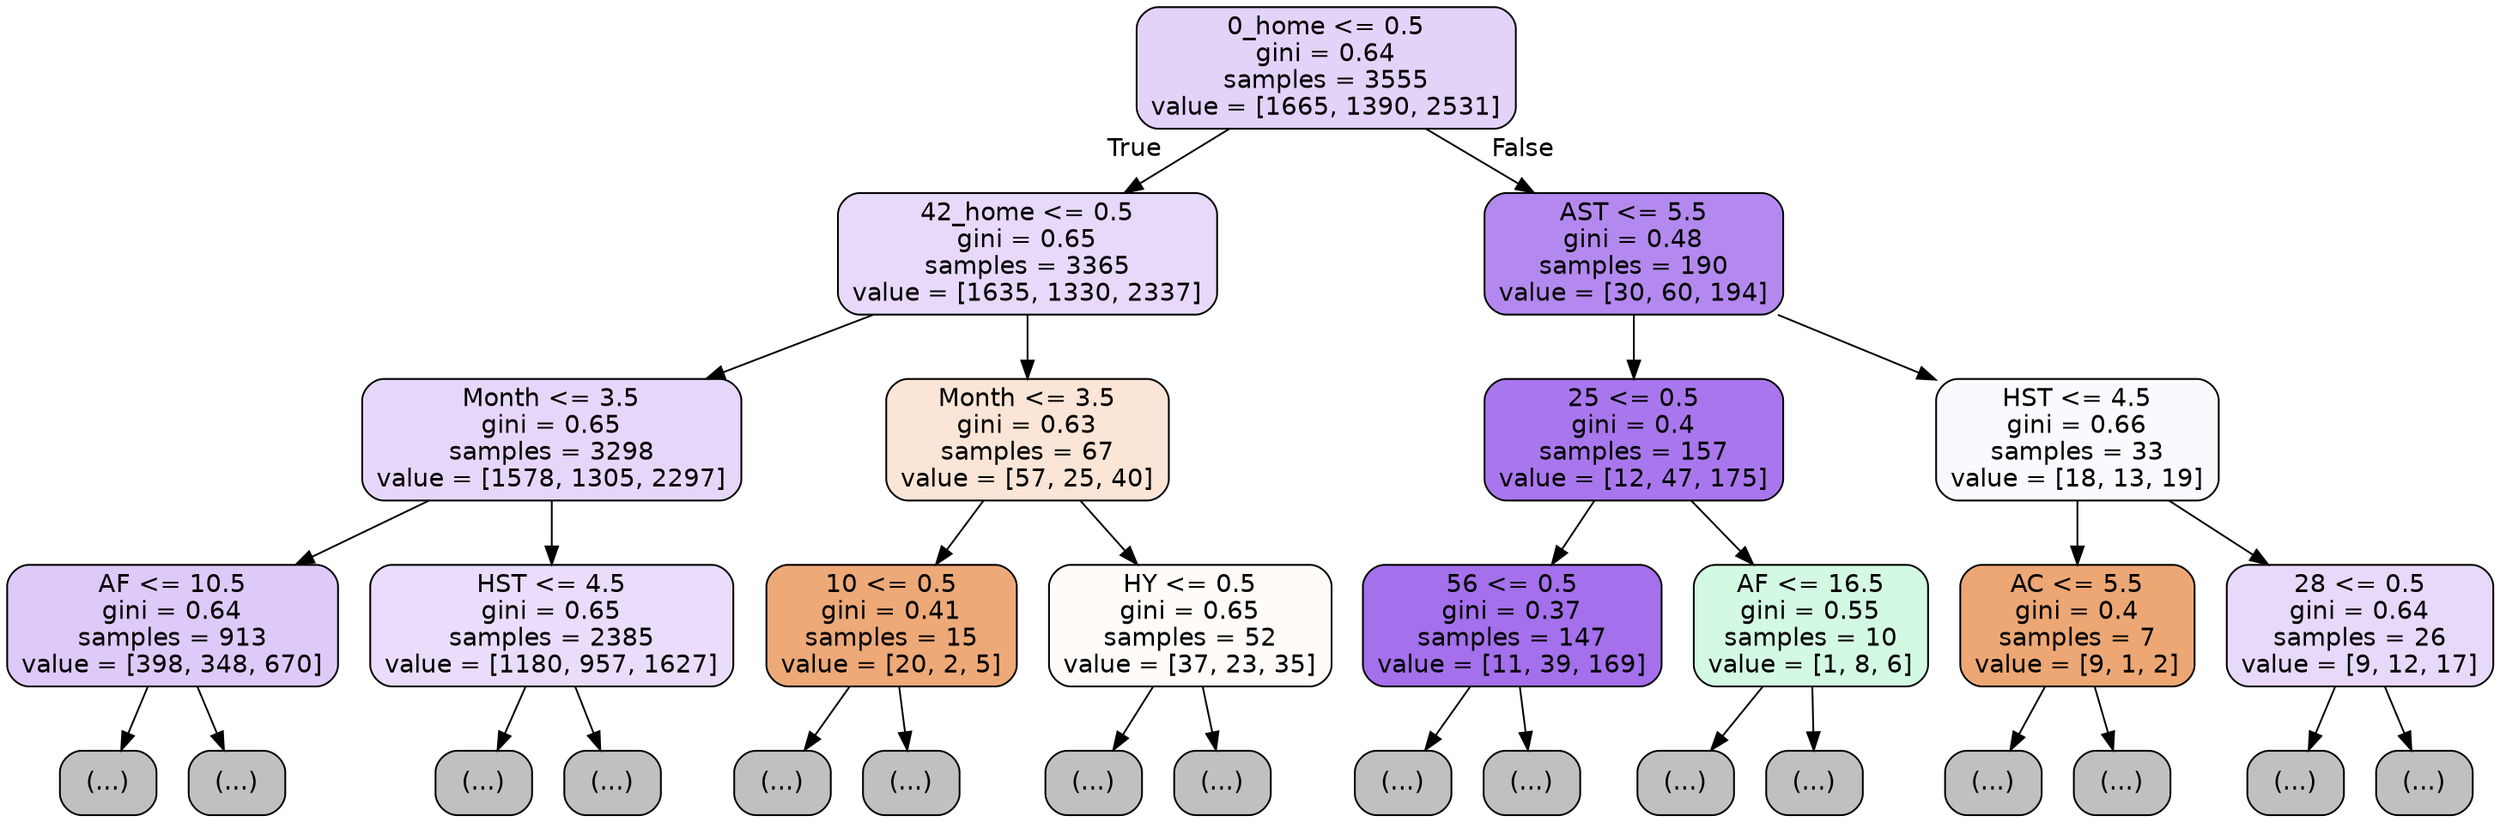 digraph Tree {
node [shape=box, style="filled, rounded", color="black", fontname="helvetica"] ;
edge [fontname="helvetica"] ;
0 [label="0_home <= 0.5\ngini = 0.64\nsamples = 3555\nvalue = [1665, 1390, 2531]", fillcolor="#e3d3f9"] ;
1 [label="42_home <= 0.5\ngini = 0.65\nsamples = 3365\nvalue = [1635, 1330, 2337]", fillcolor="#e7d9fa"] ;
0 -> 1 [labeldistance=2.5, labelangle=45, headlabel="True"] ;
2 [label="Month <= 3.5\ngini = 0.65\nsamples = 3298\nvalue = [1578, 1305, 2297]", fillcolor="#e6d7fa"] ;
1 -> 2 ;
3 [label="AF <= 10.5\ngini = 0.64\nsamples = 913\nvalue = [398, 348, 670]", fillcolor="#ddcaf8"] ;
2 -> 3 ;
4 [label="(...)", fillcolor="#C0C0C0"] ;
3 -> 4 ;
419 [label="(...)", fillcolor="#C0C0C0"] ;
3 -> 419 ;
1072 [label="HST <= 4.5\ngini = 0.65\nsamples = 2385\nvalue = [1180, 957, 1627]", fillcolor="#e9ddfb"] ;
2 -> 1072 ;
1073 [label="(...)", fillcolor="#C0C0C0"] ;
1072 -> 1073 ;
2092 [label="(...)", fillcolor="#C0C0C0"] ;
1072 -> 2092 ;
3927 [label="Month <= 3.5\ngini = 0.63\nsamples = 67\nvalue = [57, 25, 40]", fillcolor="#fae5d6"] ;
1 -> 3927 ;
3928 [label="10 <= 0.5\ngini = 0.41\nsamples = 15\nvalue = [20, 2, 5]", fillcolor="#eda978"] ;
3927 -> 3928 ;
3929 [label="(...)", fillcolor="#C0C0C0"] ;
3928 -> 3929 ;
3948 [label="(...)", fillcolor="#C0C0C0"] ;
3928 -> 3948 ;
3949 [label="HY <= 0.5\ngini = 0.65\nsamples = 52\nvalue = [37, 23, 35]", fillcolor="#fefbf8"] ;
3927 -> 3949 ;
3950 [label="(...)", fillcolor="#C0C0C0"] ;
3949 -> 3950 ;
3971 [label="(...)", fillcolor="#C0C0C0"] ;
3949 -> 3971 ;
4010 [label="AST <= 5.5\ngini = 0.48\nsamples = 190\nvalue = [30, 60, 194]", fillcolor="#b489ef"] ;
0 -> 4010 [labeldistance=2.5, labelangle=-45, headlabel="False"] ;
4011 [label="25 <= 0.5\ngini = 0.4\nsamples = 157\nvalue = [12, 47, 175]", fillcolor="#a977ed"] ;
4010 -> 4011 ;
4012 [label="56 <= 0.5\ngini = 0.37\nsamples = 147\nvalue = [11, 39, 169]", fillcolor="#a470ec"] ;
4011 -> 4012 ;
4013 [label="(...)", fillcolor="#C0C0C0"] ;
4012 -> 4013 ;
4120 [label="(...)", fillcolor="#C0C0C0"] ;
4012 -> 4120 ;
4123 [label="AF <= 16.5\ngini = 0.55\nsamples = 10\nvalue = [1, 8, 6]", fillcolor="#d3f9e3"] ;
4011 -> 4123 ;
4124 [label="(...)", fillcolor="#C0C0C0"] ;
4123 -> 4124 ;
4129 [label="(...)", fillcolor="#C0C0C0"] ;
4123 -> 4129 ;
4130 [label="HST <= 4.5\ngini = 0.66\nsamples = 33\nvalue = [18, 13, 19]", fillcolor="#fbf9fe"] ;
4010 -> 4130 ;
4131 [label="AC <= 5.5\ngini = 0.4\nsamples = 7\nvalue = [9, 1, 2]", fillcolor="#eda774"] ;
4130 -> 4131 ;
4132 [label="(...)", fillcolor="#C0C0C0"] ;
4131 -> 4132 ;
4137 [label="(...)", fillcolor="#C0C0C0"] ;
4131 -> 4137 ;
4138 [label="28 <= 0.5\ngini = 0.64\nsamples = 26\nvalue = [9, 12, 17]", fillcolor="#e7d9fa"] ;
4130 -> 4138 ;
4139 [label="(...)", fillcolor="#C0C0C0"] ;
4138 -> 4139 ;
4172 [label="(...)", fillcolor="#C0C0C0"] ;
4138 -> 4172 ;
}